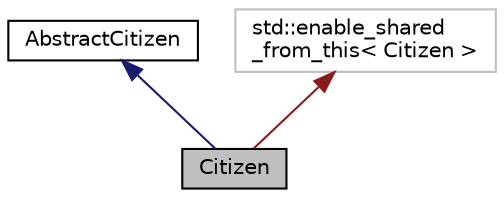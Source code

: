 digraph "Citizen"
{
 // LATEX_PDF_SIZE
  edge [fontname="Helvetica",fontsize="10",labelfontname="Helvetica",labelfontsize="10"];
  node [fontname="Helvetica",fontsize="10",shape=record];
  Node1 [label="Citizen",height=0.2,width=0.4,color="black", fillcolor="grey75", style="filled", fontcolor="black",tooltip=" "];
  Node2 -> Node1 [dir="back",color="midnightblue",fontsize="10",style="solid",fontname="Helvetica"];
  Node2 [label="AbstractCitizen",height=0.2,width=0.4,color="black", fillcolor="white", style="filled",URL="$classAbstractCitizen.html",tooltip=" "];
  Node3 -> Node1 [dir="back",color="firebrick4",fontsize="10",style="solid",fontname="Helvetica"];
  Node3 [label="std::enable_shared\l_from_this\< Citizen \>",height=0.2,width=0.4,color="grey75", fillcolor="white", style="filled",tooltip=" "];
}
